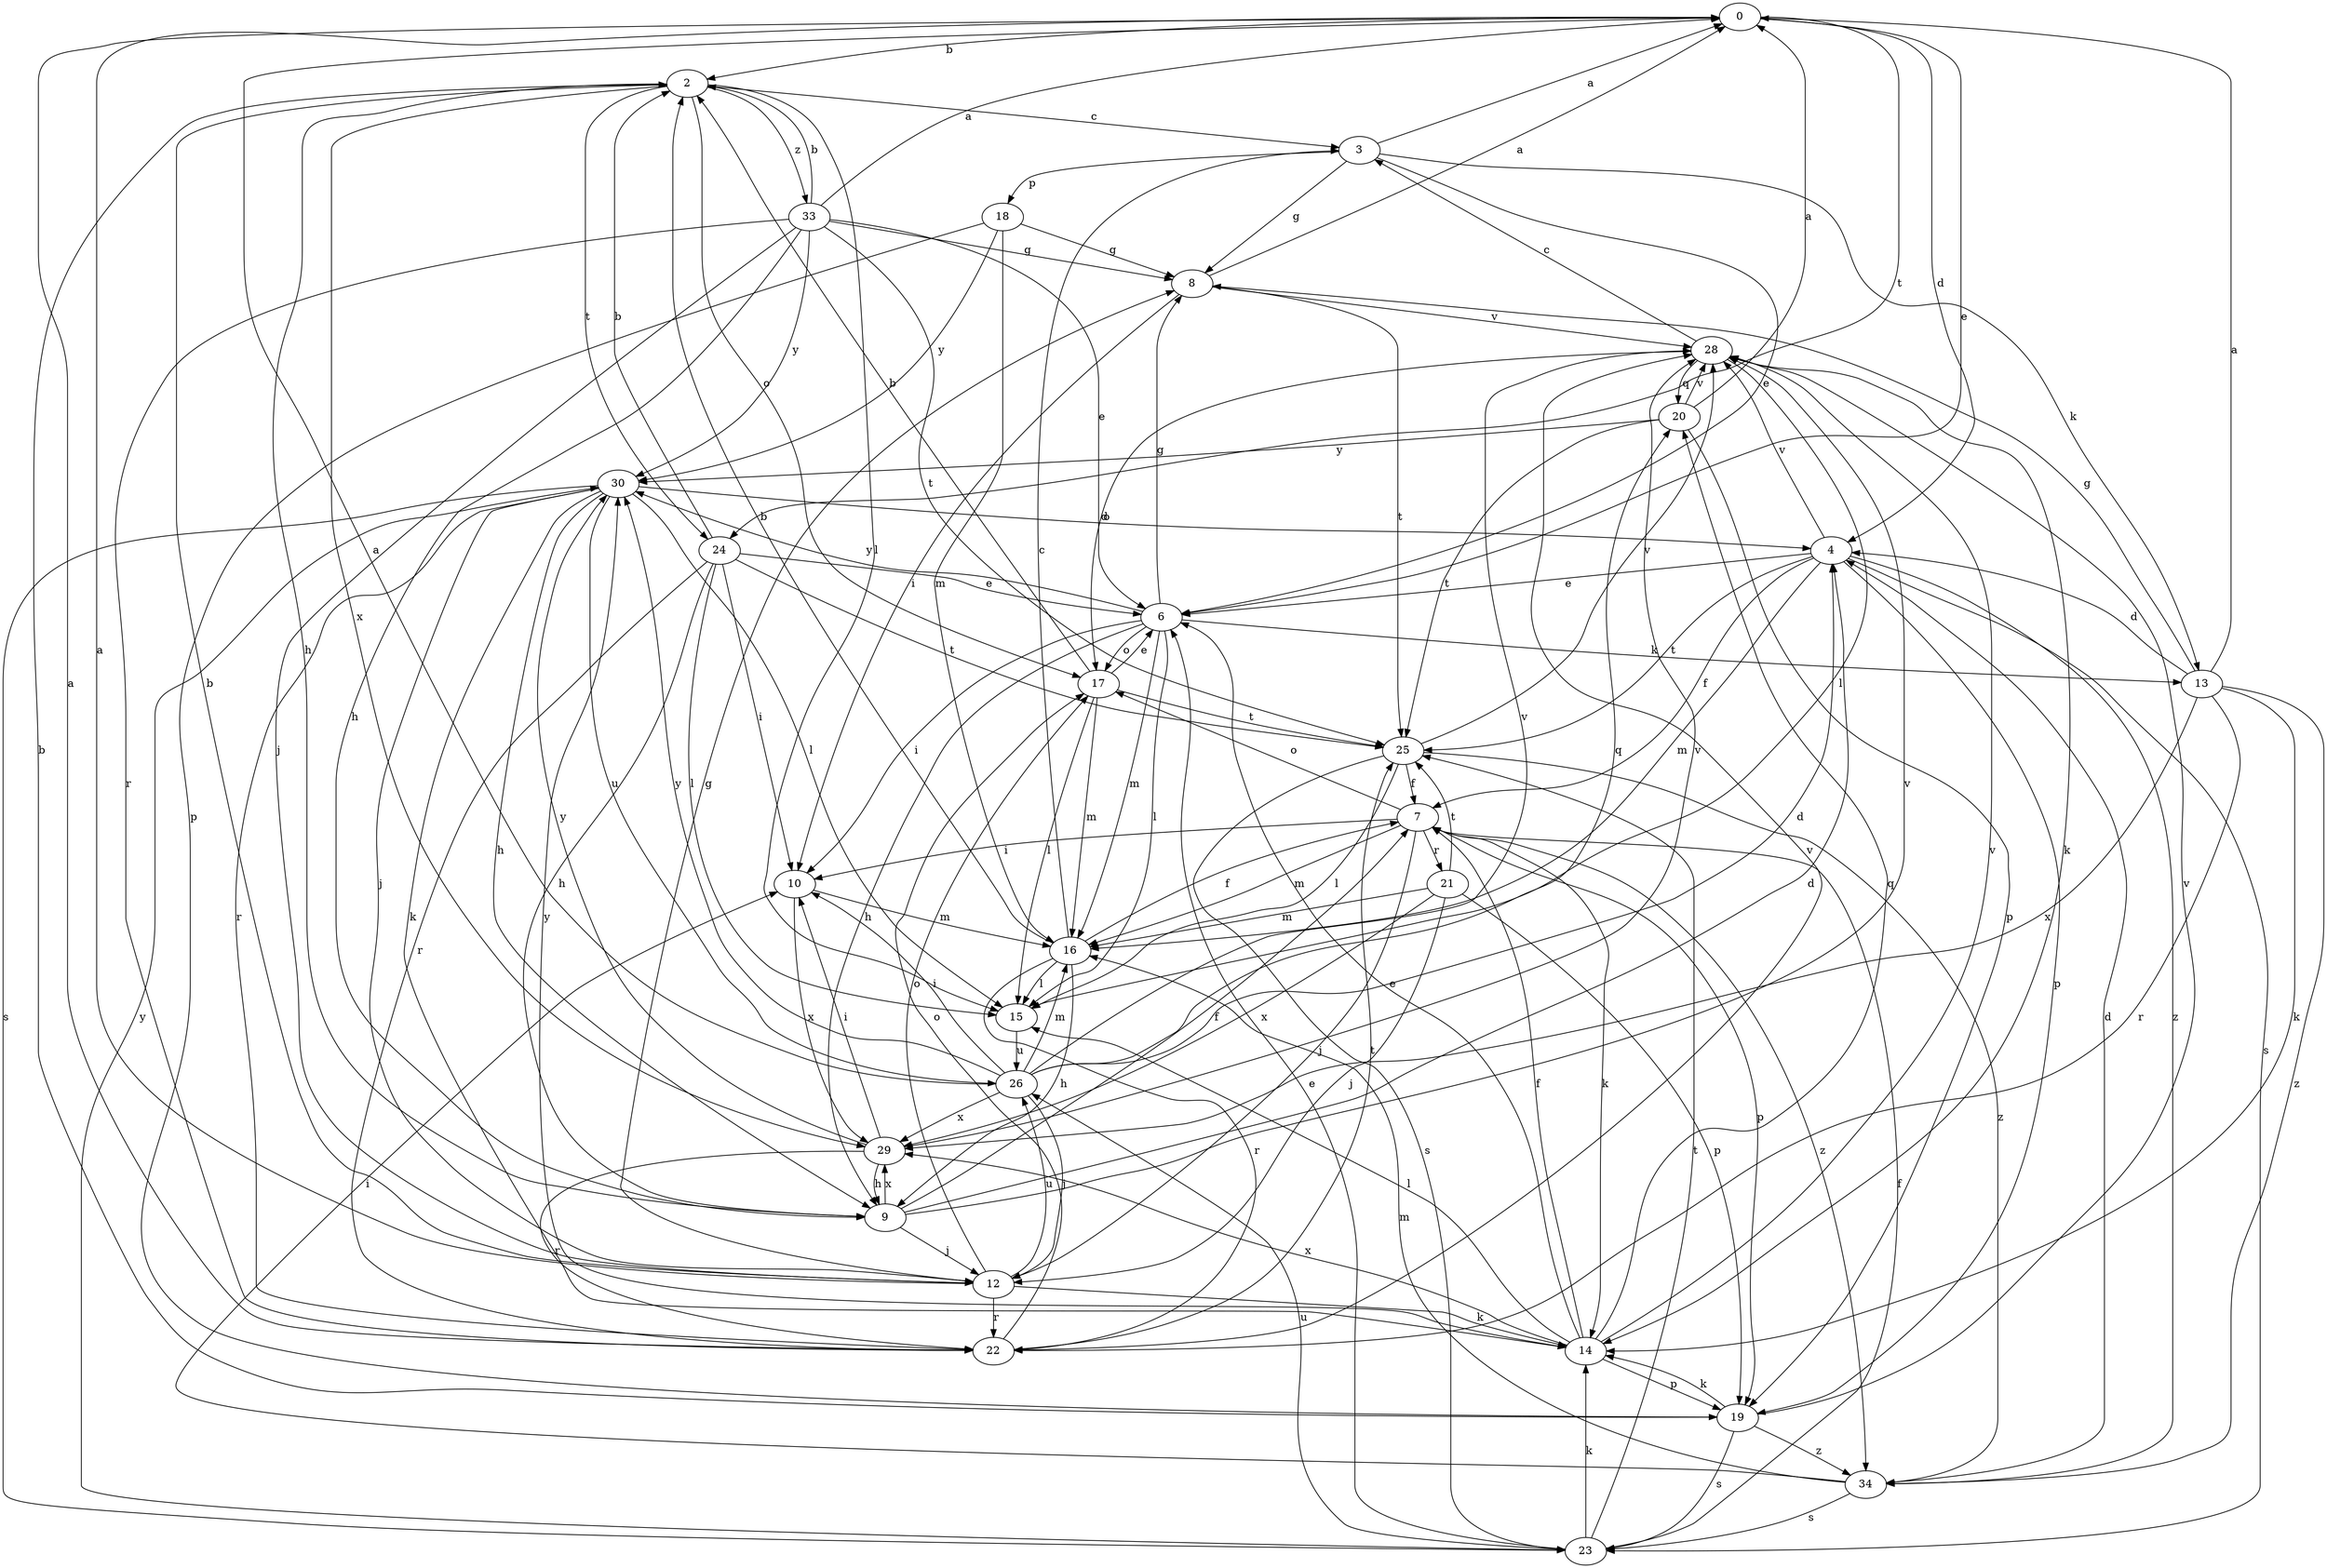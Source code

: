 strict digraph  {
0;
2;
3;
4;
6;
7;
8;
9;
10;
12;
13;
14;
15;
16;
17;
18;
19;
20;
21;
22;
23;
24;
25;
26;
28;
29;
30;
33;
34;
0 -> 2  [label=b];
0 -> 4  [label=d];
0 -> 6  [label=e];
0 -> 24  [label=t];
2 -> 3  [label=c];
2 -> 9  [label=h];
2 -> 15  [label=l];
2 -> 17  [label=o];
2 -> 24  [label=t];
2 -> 29  [label=x];
2 -> 33  [label=z];
3 -> 0  [label=a];
3 -> 6  [label=e];
3 -> 8  [label=g];
3 -> 13  [label=k];
3 -> 18  [label=p];
4 -> 6  [label=e];
4 -> 7  [label=f];
4 -> 16  [label=m];
4 -> 19  [label=p];
4 -> 23  [label=s];
4 -> 25  [label=t];
4 -> 28  [label=v];
4 -> 34  [label=z];
6 -> 8  [label=g];
6 -> 9  [label=h];
6 -> 10  [label=i];
6 -> 13  [label=k];
6 -> 15  [label=l];
6 -> 16  [label=m];
6 -> 17  [label=o];
6 -> 30  [label=y];
7 -> 10  [label=i];
7 -> 12  [label=j];
7 -> 14  [label=k];
7 -> 16  [label=m];
7 -> 17  [label=o];
7 -> 19  [label=p];
7 -> 21  [label=r];
7 -> 34  [label=z];
8 -> 0  [label=a];
8 -> 10  [label=i];
8 -> 25  [label=t];
8 -> 28  [label=v];
9 -> 4  [label=d];
9 -> 7  [label=f];
9 -> 12  [label=j];
9 -> 28  [label=v];
9 -> 29  [label=x];
10 -> 16  [label=m];
10 -> 29  [label=x];
12 -> 0  [label=a];
12 -> 2  [label=b];
12 -> 8  [label=g];
12 -> 14  [label=k];
12 -> 17  [label=o];
12 -> 22  [label=r];
12 -> 26  [label=u];
13 -> 0  [label=a];
13 -> 4  [label=d];
13 -> 8  [label=g];
13 -> 14  [label=k];
13 -> 22  [label=r];
13 -> 29  [label=x];
13 -> 34  [label=z];
14 -> 6  [label=e];
14 -> 7  [label=f];
14 -> 15  [label=l];
14 -> 19  [label=p];
14 -> 20  [label=q];
14 -> 28  [label=v];
14 -> 29  [label=x];
14 -> 30  [label=y];
15 -> 26  [label=u];
16 -> 2  [label=b];
16 -> 3  [label=c];
16 -> 7  [label=f];
16 -> 9  [label=h];
16 -> 15  [label=l];
16 -> 22  [label=r];
17 -> 2  [label=b];
17 -> 6  [label=e];
17 -> 15  [label=l];
17 -> 16  [label=m];
17 -> 25  [label=t];
18 -> 8  [label=g];
18 -> 16  [label=m];
18 -> 19  [label=p];
18 -> 30  [label=y];
19 -> 2  [label=b];
19 -> 14  [label=k];
19 -> 23  [label=s];
19 -> 28  [label=v];
19 -> 34  [label=z];
20 -> 0  [label=a];
20 -> 19  [label=p];
20 -> 25  [label=t];
20 -> 28  [label=v];
20 -> 30  [label=y];
21 -> 12  [label=j];
21 -> 16  [label=m];
21 -> 19  [label=p];
21 -> 25  [label=t];
21 -> 29  [label=x];
22 -> 0  [label=a];
22 -> 17  [label=o];
22 -> 25  [label=t];
22 -> 28  [label=v];
23 -> 6  [label=e];
23 -> 7  [label=f];
23 -> 14  [label=k];
23 -> 25  [label=t];
23 -> 26  [label=u];
23 -> 30  [label=y];
24 -> 2  [label=b];
24 -> 6  [label=e];
24 -> 9  [label=h];
24 -> 10  [label=i];
24 -> 15  [label=l];
24 -> 22  [label=r];
24 -> 25  [label=t];
25 -> 7  [label=f];
25 -> 15  [label=l];
25 -> 23  [label=s];
25 -> 28  [label=v];
25 -> 34  [label=z];
26 -> 0  [label=a];
26 -> 4  [label=d];
26 -> 10  [label=i];
26 -> 12  [label=j];
26 -> 16  [label=m];
26 -> 20  [label=q];
26 -> 28  [label=v];
26 -> 29  [label=x];
26 -> 30  [label=y];
28 -> 3  [label=c];
28 -> 14  [label=k];
28 -> 15  [label=l];
28 -> 17  [label=o];
28 -> 20  [label=q];
29 -> 9  [label=h];
29 -> 10  [label=i];
29 -> 22  [label=r];
29 -> 28  [label=v];
29 -> 30  [label=y];
30 -> 4  [label=d];
30 -> 9  [label=h];
30 -> 12  [label=j];
30 -> 14  [label=k];
30 -> 15  [label=l];
30 -> 22  [label=r];
30 -> 23  [label=s];
30 -> 26  [label=u];
33 -> 0  [label=a];
33 -> 2  [label=b];
33 -> 6  [label=e];
33 -> 8  [label=g];
33 -> 9  [label=h];
33 -> 12  [label=j];
33 -> 22  [label=r];
33 -> 25  [label=t];
33 -> 30  [label=y];
34 -> 4  [label=d];
34 -> 10  [label=i];
34 -> 16  [label=m];
34 -> 23  [label=s];
}
